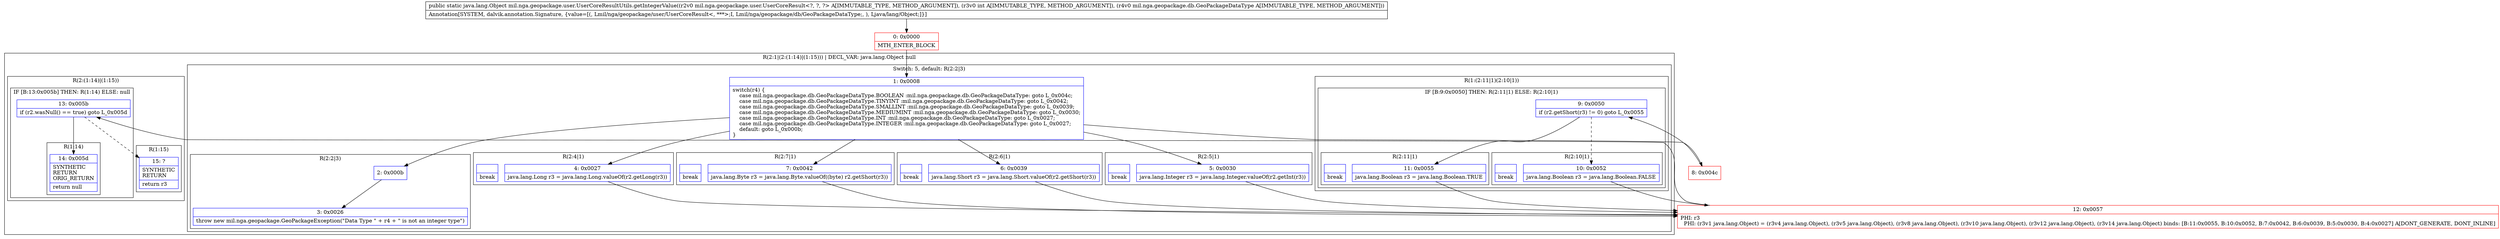 digraph "CFG formil.nga.geopackage.user.UserCoreResultUtils.getIntegerValue(Lmil\/nga\/geopackage\/user\/UserCoreResult;ILmil\/nga\/geopackage\/db\/GeoPackageDataType;)Ljava\/lang\/Object;" {
subgraph cluster_Region_1558664112 {
label = "R(2:1|(2:(1:14)|(1:15))) | DECL_VAR: java.lang.Object null\l";
node [shape=record,color=blue];
subgraph cluster_SwitchRegion_1252279408 {
label = "Switch: 5, default: R(2:2|3)";
node [shape=record,color=blue];
Node_1 [shape=record,label="{1\:\ 0x0008|switch(r4) \{\l    case mil.nga.geopackage.db.GeoPackageDataType.BOOLEAN :mil.nga.geopackage.db.GeoPackageDataType: goto L_0x004c;\l    case mil.nga.geopackage.db.GeoPackageDataType.TINYINT :mil.nga.geopackage.db.GeoPackageDataType: goto L_0x0042;\l    case mil.nga.geopackage.db.GeoPackageDataType.SMALLINT :mil.nga.geopackage.db.GeoPackageDataType: goto L_0x0039;\l    case mil.nga.geopackage.db.GeoPackageDataType.MEDIUMINT :mil.nga.geopackage.db.GeoPackageDataType: goto L_0x0030;\l    case mil.nga.geopackage.db.GeoPackageDataType.INT :mil.nga.geopackage.db.GeoPackageDataType: goto L_0x0027;\l    case mil.nga.geopackage.db.GeoPackageDataType.INTEGER :mil.nga.geopackage.db.GeoPackageDataType: goto L_0x0027;\l    default: goto L_0x000b;\l\}\l}"];
subgraph cluster_Region_1513888504 {
label = "R(1:(2:11|1)(2:10|1))";
node [shape=record,color=blue];
subgraph cluster_IfRegion_2014860222 {
label = "IF [B:9:0x0050] THEN: R(2:11|1) ELSE: R(2:10|1)";
node [shape=record,color=blue];
Node_9 [shape=record,label="{9\:\ 0x0050|if (r2.getShort(r3) != 0) goto L_0x0055\l}"];
subgraph cluster_Region_823914256 {
label = "R(2:11|1)";
node [shape=record,color=blue];
Node_11 [shape=record,label="{11\:\ 0x0055|java.lang.Boolean r3 = java.lang.Boolean.TRUE\l}"];
Node_InsnContainer_512030174 [shape=record,label="{|break\l}"];
}
subgraph cluster_Region_920415191 {
label = "R(2:10|1)";
node [shape=record,color=blue];
Node_10 [shape=record,label="{10\:\ 0x0052|java.lang.Boolean r3 = java.lang.Boolean.FALSE\l}"];
Node_InsnContainer_1986766266 [shape=record,label="{|break\l}"];
}
}
}
subgraph cluster_Region_726014639 {
label = "R(2:7|1)";
node [shape=record,color=blue];
Node_7 [shape=record,label="{7\:\ 0x0042|java.lang.Byte r3 = java.lang.Byte.valueOf((byte) r2.getShort(r3))\l}"];
Node_InsnContainer_1278904917 [shape=record,label="{|break\l}"];
}
subgraph cluster_Region_333379738 {
label = "R(2:6|1)";
node [shape=record,color=blue];
Node_6 [shape=record,label="{6\:\ 0x0039|java.lang.Short r3 = java.lang.Short.valueOf(r2.getShort(r3))\l}"];
Node_InsnContainer_1980081615 [shape=record,label="{|break\l}"];
}
subgraph cluster_Region_2111039134 {
label = "R(2:5|1)";
node [shape=record,color=blue];
Node_5 [shape=record,label="{5\:\ 0x0030|java.lang.Integer r3 = java.lang.Integer.valueOf(r2.getInt(r3))\l}"];
Node_InsnContainer_1335268564 [shape=record,label="{|break\l}"];
}
subgraph cluster_Region_679782432 {
label = "R(2:4|1)";
node [shape=record,color=blue];
Node_4 [shape=record,label="{4\:\ 0x0027|java.lang.Long r3 = java.lang.Long.valueOf(r2.getLong(r3))\l}"];
Node_InsnContainer_1685827305 [shape=record,label="{|break\l}"];
}
subgraph cluster_Region_2089547793 {
label = "R(2:2|3)";
node [shape=record,color=blue];
Node_2 [shape=record,label="{2\:\ 0x000b}"];
Node_3 [shape=record,label="{3\:\ 0x0026|throw new mil.nga.geopackage.GeoPackageException(\"Data Type \" + r4 + \" is not an integer type\")\l}"];
}
}
subgraph cluster_Region_662372754 {
label = "R(2:(1:14)|(1:15))";
node [shape=record,color=blue];
subgraph cluster_IfRegion_1555042717 {
label = "IF [B:13:0x005b] THEN: R(1:14) ELSE: null";
node [shape=record,color=blue];
Node_13 [shape=record,label="{13\:\ 0x005b|if (r2.wasNull() == true) goto L_0x005d\l}"];
subgraph cluster_Region_1703276548 {
label = "R(1:14)";
node [shape=record,color=blue];
Node_14 [shape=record,label="{14\:\ 0x005d|SYNTHETIC\lRETURN\lORIG_RETURN\l|return null\l}"];
}
}
subgraph cluster_Region_1189988309 {
label = "R(1:15)";
node [shape=record,color=blue];
Node_15 [shape=record,label="{15\:\ ?|SYNTHETIC\lRETURN\l|return r3\l}"];
}
}
}
Node_0 [shape=record,color=red,label="{0\:\ 0x0000|MTH_ENTER_BLOCK\l}"];
Node_8 [shape=record,color=red,label="{8\:\ 0x004c}"];
Node_12 [shape=record,color=red,label="{12\:\ 0x0057|PHI: r3 \l  PHI: (r3v1 java.lang.Object) = (r3v4 java.lang.Object), (r3v5 java.lang.Object), (r3v8 java.lang.Object), (r3v10 java.lang.Object), (r3v12 java.lang.Object), (r3v14 java.lang.Object) binds: [B:11:0x0055, B:10:0x0052, B:7:0x0042, B:6:0x0039, B:5:0x0030, B:4:0x0027] A[DONT_GENERATE, DONT_INLINE]\l}"];
MethodNode[shape=record,label="{public static java.lang.Object mil.nga.geopackage.user.UserCoreResultUtils.getIntegerValue((r2v0 mil.nga.geopackage.user.UserCoreResult\<?, ?, ?\> A[IMMUTABLE_TYPE, METHOD_ARGUMENT]), (r3v0 int A[IMMUTABLE_TYPE, METHOD_ARGUMENT]), (r4v0 mil.nga.geopackage.db.GeoPackageDataType A[IMMUTABLE_TYPE, METHOD_ARGUMENT]))  | Annotation[SYSTEM, dalvik.annotation.Signature, \{value=[(, Lmil\/nga\/geopackage\/user\/UserCoreResult\<, ***\>;I, Lmil\/nga\/geopackage\/db\/GeoPackageDataType;, ), Ljava\/lang\/Object;]\}]\l}"];
MethodNode -> Node_0;
Node_1 -> Node_2;
Node_1 -> Node_4;
Node_1 -> Node_5;
Node_1 -> Node_6;
Node_1 -> Node_7;
Node_1 -> Node_8;
Node_9 -> Node_10[style=dashed];
Node_9 -> Node_11;
Node_11 -> Node_12;
Node_10 -> Node_12;
Node_7 -> Node_12;
Node_6 -> Node_12;
Node_5 -> Node_12;
Node_4 -> Node_12;
Node_2 -> Node_3;
Node_13 -> Node_14;
Node_13 -> Node_15[style=dashed];
Node_0 -> Node_1;
Node_8 -> Node_9;
Node_12 -> Node_13;
}

